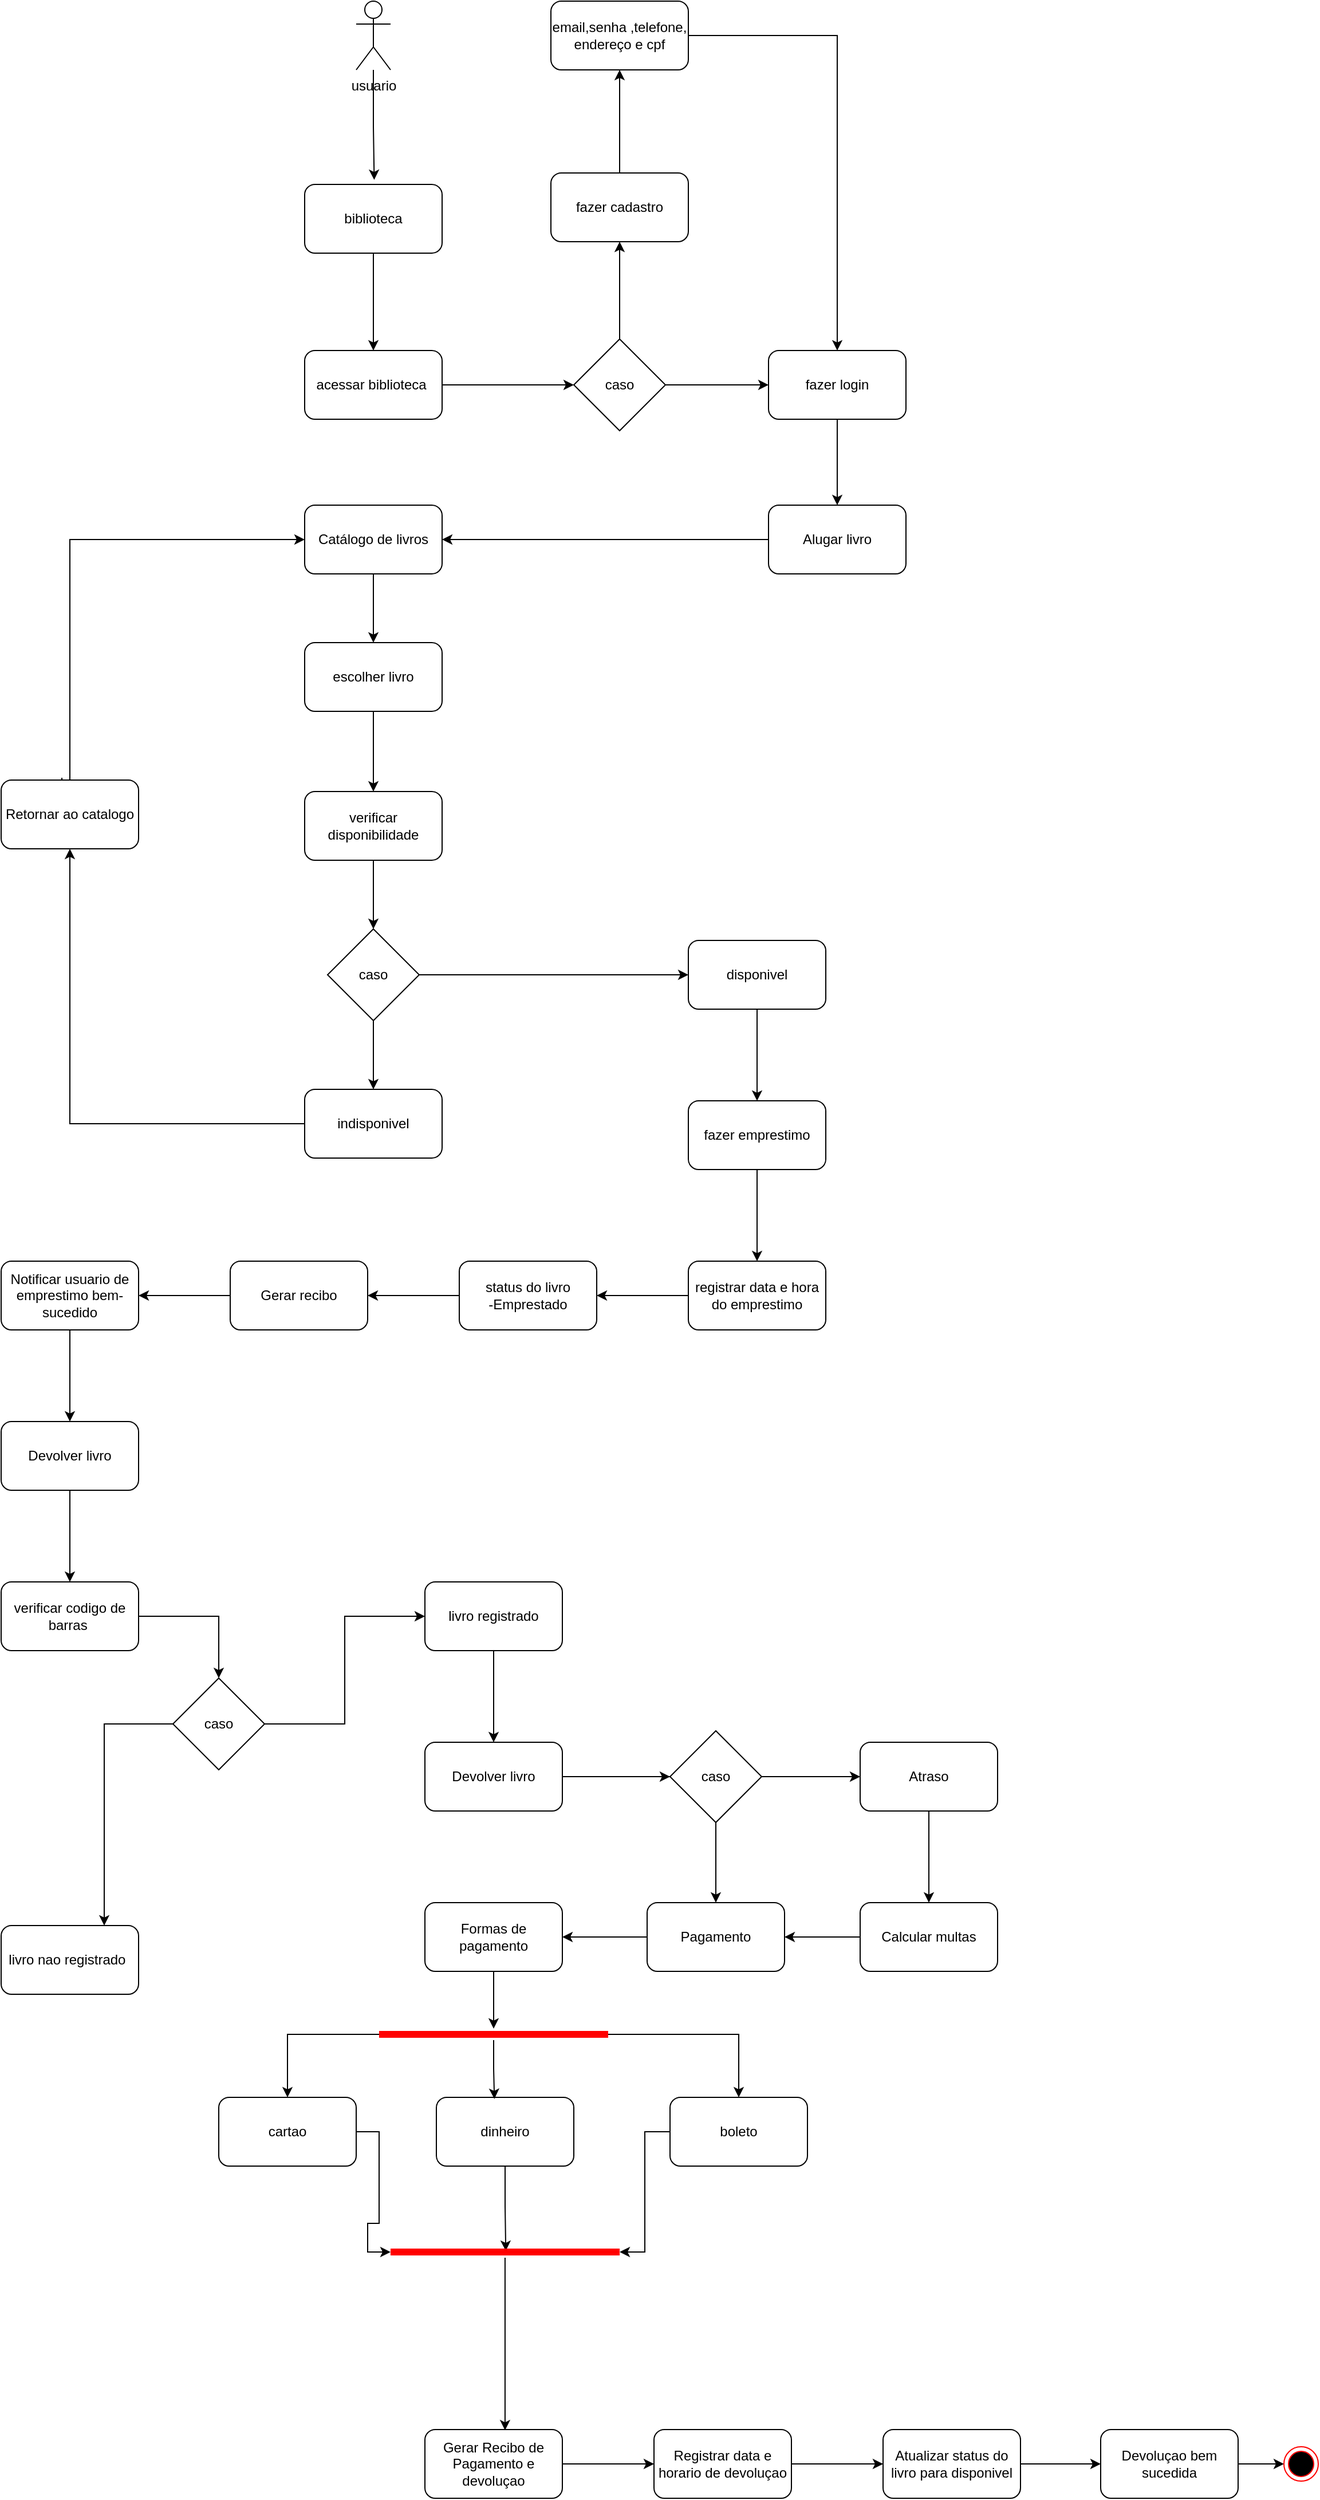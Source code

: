 <mxfile version="21.7.1" type="github">
  <diagram name="Página-1" id="x5l3PzwX7CA_4E-KJJXN">
    <mxGraphModel dx="2261" dy="751" grid="1" gridSize="10" guides="1" tooltips="1" connect="1" arrows="1" fold="1" page="1" pageScale="1" pageWidth="827" pageHeight="1169" math="0" shadow="0">
      <root>
        <mxCell id="0" />
        <mxCell id="1" parent="0" />
        <mxCell id="loXoJDMAcAeK_jXTxUno-3" style="edgeStyle=orthogonalEdgeStyle;rounded=0;orthogonalLoop=1;jettySize=auto;html=1;entryX=0.506;entryY=-0.066;entryDx=0;entryDy=0;entryPerimeter=0;" parent="1" source="loXoJDMAcAeK_jXTxUno-1" target="loXoJDMAcAeK_jXTxUno-2" edge="1">
          <mxGeometry relative="1" as="geometry" />
        </mxCell>
        <mxCell id="loXoJDMAcAeK_jXTxUno-1" value="usuario" style="shape=umlActor;verticalLabelPosition=bottom;verticalAlign=top;html=1;outlineConnect=0;" parent="1" vertex="1">
          <mxGeometry x="100" y="250" width="30" height="60" as="geometry" />
        </mxCell>
        <mxCell id="loXoJDMAcAeK_jXTxUno-5" style="edgeStyle=orthogonalEdgeStyle;rounded=0;orthogonalLoop=1;jettySize=auto;html=1;entryX=0.5;entryY=0;entryDx=0;entryDy=0;" parent="1" source="loXoJDMAcAeK_jXTxUno-2" target="loXoJDMAcAeK_jXTxUno-4" edge="1">
          <mxGeometry relative="1" as="geometry" />
        </mxCell>
        <mxCell id="loXoJDMAcAeK_jXTxUno-2" value="biblioteca" style="rounded=1;whiteSpace=wrap;html=1;" parent="1" vertex="1">
          <mxGeometry x="55" y="410" width="120" height="60" as="geometry" />
        </mxCell>
        <mxCell id="loXoJDMAcAeK_jXTxUno-7" style="edgeStyle=orthogonalEdgeStyle;rounded=0;orthogonalLoop=1;jettySize=auto;html=1;" parent="1" source="loXoJDMAcAeK_jXTxUno-4" target="loXoJDMAcAeK_jXTxUno-6" edge="1">
          <mxGeometry relative="1" as="geometry" />
        </mxCell>
        <mxCell id="loXoJDMAcAeK_jXTxUno-4" value="acessar biblioteca&amp;nbsp;" style="rounded=1;whiteSpace=wrap;html=1;" parent="1" vertex="1">
          <mxGeometry x="55" y="555" width="120" height="60" as="geometry" />
        </mxCell>
        <mxCell id="loXoJDMAcAeK_jXTxUno-11" style="edgeStyle=orthogonalEdgeStyle;rounded=0;orthogonalLoop=1;jettySize=auto;html=1;entryX=0.5;entryY=1;entryDx=0;entryDy=0;" parent="1" source="loXoJDMAcAeK_jXTxUno-6" target="loXoJDMAcAeK_jXTxUno-8" edge="1">
          <mxGeometry relative="1" as="geometry" />
        </mxCell>
        <mxCell id="loXoJDMAcAeK_jXTxUno-15" style="edgeStyle=orthogonalEdgeStyle;rounded=0;orthogonalLoop=1;jettySize=auto;html=1;entryX=0;entryY=0.5;entryDx=0;entryDy=0;" parent="1" source="loXoJDMAcAeK_jXTxUno-6" target="loXoJDMAcAeK_jXTxUno-9" edge="1">
          <mxGeometry relative="1" as="geometry" />
        </mxCell>
        <mxCell id="loXoJDMAcAeK_jXTxUno-6" value="caso" style="rhombus;whiteSpace=wrap;html=1;" parent="1" vertex="1">
          <mxGeometry x="290" y="545" width="80" height="80" as="geometry" />
        </mxCell>
        <mxCell id="loXoJDMAcAeK_jXTxUno-13" style="edgeStyle=orthogonalEdgeStyle;rounded=0;orthogonalLoop=1;jettySize=auto;html=1;" parent="1" source="loXoJDMAcAeK_jXTxUno-8" target="loXoJDMAcAeK_jXTxUno-12" edge="1">
          <mxGeometry relative="1" as="geometry" />
        </mxCell>
        <mxCell id="loXoJDMAcAeK_jXTxUno-8" value="fazer cadastro" style="rounded=1;whiteSpace=wrap;html=1;" parent="1" vertex="1">
          <mxGeometry x="270" y="400" width="120" height="60" as="geometry" />
        </mxCell>
        <mxCell id="loXoJDMAcAeK_jXTxUno-37" style="edgeStyle=orthogonalEdgeStyle;rounded=0;orthogonalLoop=1;jettySize=auto;html=1;entryX=0.5;entryY=0;entryDx=0;entryDy=0;" parent="1" source="loXoJDMAcAeK_jXTxUno-9" target="loXoJDMAcAeK_jXTxUno-18" edge="1">
          <mxGeometry relative="1" as="geometry" />
        </mxCell>
        <mxCell id="loXoJDMAcAeK_jXTxUno-9" value="fazer login" style="rounded=1;whiteSpace=wrap;html=1;" parent="1" vertex="1">
          <mxGeometry x="460" y="555" width="120" height="60" as="geometry" />
        </mxCell>
        <mxCell id="loXoJDMAcAeK_jXTxUno-16" style="edgeStyle=orthogonalEdgeStyle;rounded=0;orthogonalLoop=1;jettySize=auto;html=1;entryX=0.5;entryY=0;entryDx=0;entryDy=0;" parent="1" source="loXoJDMAcAeK_jXTxUno-12" target="loXoJDMAcAeK_jXTxUno-9" edge="1">
          <mxGeometry relative="1" as="geometry" />
        </mxCell>
        <mxCell id="loXoJDMAcAeK_jXTxUno-12" value="email,senha ,telefone, endereço e cpf" style="rounded=1;whiteSpace=wrap;html=1;" parent="1" vertex="1">
          <mxGeometry x="270" y="250" width="120" height="60" as="geometry" />
        </mxCell>
        <mxCell id="loXoJDMAcAeK_jXTxUno-55" style="edgeStyle=orthogonalEdgeStyle;rounded=0;orthogonalLoop=1;jettySize=auto;html=1;" parent="1" source="loXoJDMAcAeK_jXTxUno-18" target="loXoJDMAcAeK_jXTxUno-38" edge="1">
          <mxGeometry relative="1" as="geometry" />
        </mxCell>
        <mxCell id="loXoJDMAcAeK_jXTxUno-18" value="Alugar livro" style="rounded=1;whiteSpace=wrap;html=1;" parent="1" vertex="1">
          <mxGeometry x="460" y="690" width="120" height="60" as="geometry" />
        </mxCell>
        <mxCell id="loXoJDMAcAeK_jXTxUno-112" style="edgeStyle=orthogonalEdgeStyle;rounded=0;orthogonalLoop=1;jettySize=auto;html=1;entryX=0.5;entryY=0;entryDx=0;entryDy=0;" parent="1" source="loXoJDMAcAeK_jXTxUno-38" target="loXoJDMAcAeK_jXTxUno-40" edge="1">
          <mxGeometry relative="1" as="geometry" />
        </mxCell>
        <mxCell id="loXoJDMAcAeK_jXTxUno-38" value="Catálogo de livros" style="rounded=1;whiteSpace=wrap;html=1;" parent="1" vertex="1">
          <mxGeometry x="55" y="690" width="120" height="60" as="geometry" />
        </mxCell>
        <mxCell id="loXoJDMAcAeK_jXTxUno-45" style="edgeStyle=orthogonalEdgeStyle;rounded=0;orthogonalLoop=1;jettySize=auto;html=1;entryX=0.5;entryY=0;entryDx=0;entryDy=0;" parent="1" source="loXoJDMAcAeK_jXTxUno-40" target="loXoJDMAcAeK_jXTxUno-44" edge="1">
          <mxGeometry relative="1" as="geometry" />
        </mxCell>
        <mxCell id="loXoJDMAcAeK_jXTxUno-40" value="escolher livro" style="rounded=1;whiteSpace=wrap;html=1;" parent="1" vertex="1">
          <mxGeometry x="55" y="810" width="120" height="60" as="geometry" />
        </mxCell>
        <mxCell id="loXoJDMAcAeK_jXTxUno-44" value="verificar disponibilidade" style="rounded=1;whiteSpace=wrap;html=1;" parent="1" vertex="1">
          <mxGeometry x="55" y="940" width="120" height="60" as="geometry" />
        </mxCell>
        <mxCell id="loXoJDMAcAeK_jXTxUno-57" style="edgeStyle=orthogonalEdgeStyle;rounded=0;orthogonalLoop=1;jettySize=auto;html=1;" parent="1" source="loXoJDMAcAeK_jXTxUno-49" target="loXoJDMAcAeK_jXTxUno-56" edge="1">
          <mxGeometry relative="1" as="geometry" />
        </mxCell>
        <mxCell id="loXoJDMAcAeK_jXTxUno-49" value="indisponivel" style="rounded=1;whiteSpace=wrap;html=1;" parent="1" vertex="1">
          <mxGeometry x="55" y="1200" width="120" height="60" as="geometry" />
        </mxCell>
        <mxCell id="loXoJDMAcAeK_jXTxUno-64" value="" style="edgeStyle=orthogonalEdgeStyle;rounded=0;orthogonalLoop=1;jettySize=auto;html=1;" parent="1" source="loXoJDMAcAeK_jXTxUno-50" target="loXoJDMAcAeK_jXTxUno-63" edge="1">
          <mxGeometry relative="1" as="geometry" />
        </mxCell>
        <mxCell id="loXoJDMAcAeK_jXTxUno-50" value="disponivel" style="rounded=1;whiteSpace=wrap;html=1;" parent="1" vertex="1">
          <mxGeometry x="390" y="1070" width="120" height="60" as="geometry" />
        </mxCell>
        <mxCell id="loXoJDMAcAeK_jXTxUno-52" value="" style="edgeStyle=orthogonalEdgeStyle;rounded=0;orthogonalLoop=1;jettySize=auto;html=1;" parent="1" source="loXoJDMAcAeK_jXTxUno-44" target="loXoJDMAcAeK_jXTxUno-51" edge="1">
          <mxGeometry relative="1" as="geometry">
            <mxPoint x="115" y="1020" as="sourcePoint" />
            <mxPoint x="220" y="1100" as="targetPoint" />
            <Array as="points" />
          </mxGeometry>
        </mxCell>
        <mxCell id="loXoJDMAcAeK_jXTxUno-53" style="edgeStyle=orthogonalEdgeStyle;rounded=0;orthogonalLoop=1;jettySize=auto;html=1;entryX=0.5;entryY=0;entryDx=0;entryDy=0;" parent="1" source="loXoJDMAcAeK_jXTxUno-51" target="loXoJDMAcAeK_jXTxUno-49" edge="1">
          <mxGeometry relative="1" as="geometry" />
        </mxCell>
        <mxCell id="loXoJDMAcAeK_jXTxUno-114" style="edgeStyle=orthogonalEdgeStyle;rounded=0;orthogonalLoop=1;jettySize=auto;html=1;" parent="1" source="loXoJDMAcAeK_jXTxUno-51" target="loXoJDMAcAeK_jXTxUno-50" edge="1">
          <mxGeometry relative="1" as="geometry" />
        </mxCell>
        <mxCell id="loXoJDMAcAeK_jXTxUno-51" value="caso" style="rhombus;whiteSpace=wrap;html=1;" parent="1" vertex="1">
          <mxGeometry x="75" y="1060" width="80" height="80" as="geometry" />
        </mxCell>
        <mxCell id="loXoJDMAcAeK_jXTxUno-60" style="edgeStyle=orthogonalEdgeStyle;rounded=0;orthogonalLoop=1;jettySize=auto;html=1;entryX=0;entryY=0.5;entryDx=0;entryDy=0;exitX=0.442;exitY=-0.033;exitDx=0;exitDy=0;exitPerimeter=0;" parent="1" source="loXoJDMAcAeK_jXTxUno-56" target="loXoJDMAcAeK_jXTxUno-38" edge="1">
          <mxGeometry relative="1" as="geometry">
            <Array as="points">
              <mxPoint x="-150" y="938" />
              <mxPoint x="-150" y="720" />
            </Array>
          </mxGeometry>
        </mxCell>
        <mxCell id="loXoJDMAcAeK_jXTxUno-56" value="Retornar ao catalogo" style="rounded=1;whiteSpace=wrap;html=1;" parent="1" vertex="1">
          <mxGeometry x="-210" y="930" width="120" height="60" as="geometry" />
        </mxCell>
        <mxCell id="loXoJDMAcAeK_jXTxUno-66" value="" style="edgeStyle=orthogonalEdgeStyle;rounded=0;orthogonalLoop=1;jettySize=auto;html=1;" parent="1" source="loXoJDMAcAeK_jXTxUno-63" target="loXoJDMAcAeK_jXTxUno-65" edge="1">
          <mxGeometry relative="1" as="geometry" />
        </mxCell>
        <mxCell id="loXoJDMAcAeK_jXTxUno-63" value="fazer emprestimo" style="rounded=1;whiteSpace=wrap;html=1;" parent="1" vertex="1">
          <mxGeometry x="390" y="1210" width="120" height="60" as="geometry" />
        </mxCell>
        <mxCell id="loXoJDMAcAeK_jXTxUno-70" value="" style="edgeStyle=orthogonalEdgeStyle;rounded=0;orthogonalLoop=1;jettySize=auto;html=1;" parent="1" source="loXoJDMAcAeK_jXTxUno-65" target="loXoJDMAcAeK_jXTxUno-69" edge="1">
          <mxGeometry relative="1" as="geometry" />
        </mxCell>
        <mxCell id="loXoJDMAcAeK_jXTxUno-65" value="registrar data e hora do emprestimo" style="rounded=1;whiteSpace=wrap;html=1;" parent="1" vertex="1">
          <mxGeometry x="390" y="1350" width="120" height="60" as="geometry" />
        </mxCell>
        <mxCell id="loXoJDMAcAeK_jXTxUno-72" value="" style="edgeStyle=orthogonalEdgeStyle;rounded=0;orthogonalLoop=1;jettySize=auto;html=1;" parent="1" source="loXoJDMAcAeK_jXTxUno-69" target="loXoJDMAcAeK_jXTxUno-71" edge="1">
          <mxGeometry relative="1" as="geometry" />
        </mxCell>
        <mxCell id="loXoJDMAcAeK_jXTxUno-69" value="status do livro&lt;br&gt;-Emprestado" style="whiteSpace=wrap;html=1;rounded=1;" parent="1" vertex="1">
          <mxGeometry x="190" y="1350" width="120" height="60" as="geometry" />
        </mxCell>
        <mxCell id="loXoJDMAcAeK_jXTxUno-74" value="" style="edgeStyle=orthogonalEdgeStyle;rounded=0;orthogonalLoop=1;jettySize=auto;html=1;" parent="1" source="loXoJDMAcAeK_jXTxUno-71" target="loXoJDMAcAeK_jXTxUno-73" edge="1">
          <mxGeometry relative="1" as="geometry" />
        </mxCell>
        <mxCell id="loXoJDMAcAeK_jXTxUno-71" value="Gerar recibo" style="whiteSpace=wrap;html=1;rounded=1;" parent="1" vertex="1">
          <mxGeometry x="-10" y="1350" width="120" height="60" as="geometry" />
        </mxCell>
        <mxCell id="loXoJDMAcAeK_jXTxUno-76" value="" style="edgeStyle=orthogonalEdgeStyle;rounded=0;orthogonalLoop=1;jettySize=auto;html=1;" parent="1" source="loXoJDMAcAeK_jXTxUno-73" target="loXoJDMAcAeK_jXTxUno-75" edge="1">
          <mxGeometry relative="1" as="geometry" />
        </mxCell>
        <mxCell id="loXoJDMAcAeK_jXTxUno-73" value="Notificar usuario de emprestimo bem-sucedido" style="whiteSpace=wrap;html=1;rounded=1;" parent="1" vertex="1">
          <mxGeometry x="-210" y="1350" width="120" height="60" as="geometry" />
        </mxCell>
        <mxCell id="loXoJDMAcAeK_jXTxUno-78" value="" style="edgeStyle=orthogonalEdgeStyle;rounded=0;orthogonalLoop=1;jettySize=auto;html=1;" parent="1" source="loXoJDMAcAeK_jXTxUno-75" target="loXoJDMAcAeK_jXTxUno-77" edge="1">
          <mxGeometry relative="1" as="geometry" />
        </mxCell>
        <mxCell id="loXoJDMAcAeK_jXTxUno-75" value="Devolver livro" style="whiteSpace=wrap;html=1;rounded=1;" parent="1" vertex="1">
          <mxGeometry x="-210" y="1490" width="120" height="60" as="geometry" />
        </mxCell>
        <mxCell id="loXoJDMAcAeK_jXTxUno-115" style="edgeStyle=orthogonalEdgeStyle;rounded=0;orthogonalLoop=1;jettySize=auto;html=1;" parent="1" source="loXoJDMAcAeK_jXTxUno-77" target="loXoJDMAcAeK_jXTxUno-81" edge="1">
          <mxGeometry relative="1" as="geometry" />
        </mxCell>
        <mxCell id="loXoJDMAcAeK_jXTxUno-77" value="verificar codigo de barras&amp;nbsp;" style="whiteSpace=wrap;html=1;rounded=1;" parent="1" vertex="1">
          <mxGeometry x="-210" y="1630" width="120" height="60" as="geometry" />
        </mxCell>
        <mxCell id="loXoJDMAcAeK_jXTxUno-116" style="edgeStyle=orthogonalEdgeStyle;rounded=0;orthogonalLoop=1;jettySize=auto;html=1;exitX=1;exitY=0.5;exitDx=0;exitDy=0;entryX=0;entryY=0.5;entryDx=0;entryDy=0;" parent="1" source="loXoJDMAcAeK_jXTxUno-81" target="loXoJDMAcAeK_jXTxUno-82" edge="1">
          <mxGeometry relative="1" as="geometry" />
        </mxCell>
        <mxCell id="loXoJDMAcAeK_jXTxUno-117" style="edgeStyle=orthogonalEdgeStyle;rounded=0;orthogonalLoop=1;jettySize=auto;html=1;entryX=0.75;entryY=0;entryDx=0;entryDy=0;" parent="1" source="loXoJDMAcAeK_jXTxUno-81" target="loXoJDMAcAeK_jXTxUno-87" edge="1">
          <mxGeometry relative="1" as="geometry" />
        </mxCell>
        <mxCell id="loXoJDMAcAeK_jXTxUno-81" value="caso" style="rhombus;whiteSpace=wrap;html=1;" parent="1" vertex="1">
          <mxGeometry x="-60" y="1714" width="80" height="80" as="geometry" />
        </mxCell>
        <mxCell id="loXoJDMAcAeK_jXTxUno-90" value="" style="edgeStyle=orthogonalEdgeStyle;rounded=0;orthogonalLoop=1;jettySize=auto;html=1;" parent="1" source="loXoJDMAcAeK_jXTxUno-82" target="loXoJDMAcAeK_jXTxUno-89" edge="1">
          <mxGeometry relative="1" as="geometry" />
        </mxCell>
        <mxCell id="loXoJDMAcAeK_jXTxUno-82" value="livro registrado" style="rounded=1;whiteSpace=wrap;html=1;" parent="1" vertex="1">
          <mxGeometry x="160" y="1630" width="120" height="60" as="geometry" />
        </mxCell>
        <mxCell id="loXoJDMAcAeK_jXTxUno-87" value="livro nao registrado&lt;span style=&quot;white-space: pre;&quot;&gt;&#x9;&lt;/span&gt;" style="rounded=1;whiteSpace=wrap;html=1;" parent="1" vertex="1">
          <mxGeometry x="-210" y="1930" width="120" height="60" as="geometry" />
        </mxCell>
        <mxCell id="loXoJDMAcAeK_jXTxUno-100" style="edgeStyle=orthogonalEdgeStyle;rounded=0;orthogonalLoop=1;jettySize=auto;html=1;entryX=0.5;entryY=0;entryDx=0;entryDy=0;" parent="1" source="loXoJDMAcAeK_jXTxUno-89" target="loXoJDMAcAeK_jXTxUno-91" edge="1">
          <mxGeometry relative="1" as="geometry" />
        </mxCell>
        <mxCell id="loXoJDMAcAeK_jXTxUno-109" style="edgeStyle=orthogonalEdgeStyle;rounded=0;orthogonalLoop=1;jettySize=auto;html=1;" parent="1" source="loXoJDMAcAeK_jXTxUno-89" target="loXoJDMAcAeK_jXTxUno-95" edge="1">
          <mxGeometry relative="1" as="geometry" />
        </mxCell>
        <mxCell id="loXoJDMAcAeK_jXTxUno-89" value="Devolver livro" style="whiteSpace=wrap;html=1;rounded=1;" parent="1" vertex="1">
          <mxGeometry x="160" y="1770" width="120" height="60" as="geometry" />
        </mxCell>
        <mxCell id="loXoJDMAcAeK_jXTxUno-94" value="" style="edgeStyle=orthogonalEdgeStyle;rounded=0;orthogonalLoop=1;jettySize=auto;html=1;" parent="1" source="loXoJDMAcAeK_jXTxUno-91" target="loXoJDMAcAeK_jXTxUno-93" edge="1">
          <mxGeometry relative="1" as="geometry" />
        </mxCell>
        <mxCell id="loXoJDMAcAeK_jXTxUno-91" value="Pagamento" style="whiteSpace=wrap;html=1;rounded=1;" parent="1" vertex="1">
          <mxGeometry x="354" y="1910" width="120" height="60" as="geometry" />
        </mxCell>
        <mxCell id="loXoJDMAcAeK_jXTxUno-129" style="edgeStyle=orthogonalEdgeStyle;rounded=0;orthogonalLoop=1;jettySize=auto;html=1;" parent="1" source="loXoJDMAcAeK_jXTxUno-93" target="loXoJDMAcAeK_jXTxUno-123" edge="1">
          <mxGeometry relative="1" as="geometry" />
        </mxCell>
        <mxCell id="loXoJDMAcAeK_jXTxUno-93" value="Formas de pagamento" style="whiteSpace=wrap;html=1;rounded=1;" parent="1" vertex="1">
          <mxGeometry x="160" y="1910" width="120" height="60" as="geometry" />
        </mxCell>
        <mxCell id="loXoJDMAcAeK_jXTxUno-110" style="edgeStyle=orthogonalEdgeStyle;rounded=0;orthogonalLoop=1;jettySize=auto;html=1;exitX=1;exitY=0.5;exitDx=0;exitDy=0;" parent="1" source="loXoJDMAcAeK_jXTxUno-95" target="loXoJDMAcAeK_jXTxUno-96" edge="1">
          <mxGeometry relative="1" as="geometry" />
        </mxCell>
        <mxCell id="loXoJDMAcAeK_jXTxUno-95" value="caso" style="rhombus;whiteSpace=wrap;html=1;" parent="1" vertex="1">
          <mxGeometry x="374" y="1760" width="80" height="80" as="geometry" />
        </mxCell>
        <mxCell id="loXoJDMAcAeK_jXTxUno-98" value="" style="edgeStyle=orthogonalEdgeStyle;rounded=0;orthogonalLoop=1;jettySize=auto;html=1;" parent="1" source="loXoJDMAcAeK_jXTxUno-96" target="loXoJDMAcAeK_jXTxUno-97" edge="1">
          <mxGeometry relative="1" as="geometry" />
        </mxCell>
        <mxCell id="loXoJDMAcAeK_jXTxUno-96" value="Atraso" style="rounded=1;whiteSpace=wrap;html=1;" parent="1" vertex="1">
          <mxGeometry x="540" y="1770" width="120" height="60" as="geometry" />
        </mxCell>
        <mxCell id="loXoJDMAcAeK_jXTxUno-99" style="edgeStyle=orthogonalEdgeStyle;rounded=0;orthogonalLoop=1;jettySize=auto;html=1;entryX=1;entryY=0.5;entryDx=0;entryDy=0;" parent="1" source="loXoJDMAcAeK_jXTxUno-97" target="loXoJDMAcAeK_jXTxUno-91" edge="1">
          <mxGeometry relative="1" as="geometry" />
        </mxCell>
        <mxCell id="loXoJDMAcAeK_jXTxUno-97" value="Calcular multas" style="rounded=1;whiteSpace=wrap;html=1;" parent="1" vertex="1">
          <mxGeometry x="540" y="1910" width="120" height="60" as="geometry" />
        </mxCell>
        <mxCell id="loXoJDMAcAeK_jXTxUno-104" value="" style="edgeStyle=orthogonalEdgeStyle;rounded=0;orthogonalLoop=1;jettySize=auto;html=1;" parent="1" source="loXoJDMAcAeK_jXTxUno-101" target="loXoJDMAcAeK_jXTxUno-103" edge="1">
          <mxGeometry relative="1" as="geometry" />
        </mxCell>
        <mxCell id="loXoJDMAcAeK_jXTxUno-108" value="" style="edgeStyle=orthogonalEdgeStyle;rounded=0;orthogonalLoop=1;jettySize=auto;html=1;" parent="1" source="loXoJDMAcAeK_jXTxUno-101" target="loXoJDMAcAeK_jXTxUno-107" edge="1">
          <mxGeometry relative="1" as="geometry" />
        </mxCell>
        <mxCell id="loXoJDMAcAeK_jXTxUno-101" value="Gerar Recibo de Pagamento e devoluçao" style="whiteSpace=wrap;html=1;rounded=1;" parent="1" vertex="1">
          <mxGeometry x="160" y="2370" width="120" height="60" as="geometry" />
        </mxCell>
        <mxCell id="loXoJDMAcAeK_jXTxUno-106" value="" style="edgeStyle=orthogonalEdgeStyle;rounded=0;orthogonalLoop=1;jettySize=auto;html=1;" parent="1" source="loXoJDMAcAeK_jXTxUno-103" target="loXoJDMAcAeK_jXTxUno-105" edge="1">
          <mxGeometry relative="1" as="geometry" />
        </mxCell>
        <mxCell id="loXoJDMAcAeK_jXTxUno-103" value="Registrar data e horario de devoluçao" style="whiteSpace=wrap;html=1;rounded=1;" parent="1" vertex="1">
          <mxGeometry x="360" y="2370" width="120" height="60" as="geometry" />
        </mxCell>
        <mxCell id="loXoJDMAcAeK_jXTxUno-105" value="Atualizar status do livro para disponivel" style="whiteSpace=wrap;html=1;rounded=1;" parent="1" vertex="1">
          <mxGeometry x="560" y="2370" width="120" height="60" as="geometry" />
        </mxCell>
        <mxCell id="EOuBfW5uP-pjU0V1wRs9-2" value="" style="edgeStyle=orthogonalEdgeStyle;rounded=0;orthogonalLoop=1;jettySize=auto;html=1;" edge="1" parent="1" source="loXoJDMAcAeK_jXTxUno-107" target="EOuBfW5uP-pjU0V1wRs9-1">
          <mxGeometry relative="1" as="geometry" />
        </mxCell>
        <mxCell id="loXoJDMAcAeK_jXTxUno-107" value="Devoluçao bem sucedida" style="whiteSpace=wrap;html=1;rounded=1;" parent="1" vertex="1">
          <mxGeometry x="750" y="2370" width="120" height="60" as="geometry" />
        </mxCell>
        <mxCell id="loXoJDMAcAeK_jXTxUno-137" style="edgeStyle=orthogonalEdgeStyle;rounded=0;orthogonalLoop=1;jettySize=auto;html=1;entryX=0;entryY=0.5;entryDx=0;entryDy=0;entryPerimeter=0;" parent="1" source="loXoJDMAcAeK_jXTxUno-119" target="loXoJDMAcAeK_jXTxUno-132" edge="1">
          <mxGeometry relative="1" as="geometry">
            <Array as="points">
              <mxPoint x="120" y="2110" />
              <mxPoint x="120" y="2190" />
              <mxPoint x="110" y="2190" />
              <mxPoint x="110" y="2215" />
            </Array>
          </mxGeometry>
        </mxCell>
        <mxCell id="loXoJDMAcAeK_jXTxUno-119" value="cartao" style="rounded=1;whiteSpace=wrap;html=1;" parent="1" vertex="1">
          <mxGeometry x="-20" y="2080" width="120" height="60" as="geometry" />
        </mxCell>
        <mxCell id="loXoJDMAcAeK_jXTxUno-136" style="edgeStyle=orthogonalEdgeStyle;rounded=0;orthogonalLoop=1;jettySize=auto;html=1;entryX=0.503;entryY=0.4;entryDx=0;entryDy=0;entryPerimeter=0;" parent="1" source="loXoJDMAcAeK_jXTxUno-120" target="loXoJDMAcAeK_jXTxUno-132" edge="1">
          <mxGeometry relative="1" as="geometry" />
        </mxCell>
        <mxCell id="loXoJDMAcAeK_jXTxUno-120" value="dinheiro" style="rounded=1;whiteSpace=wrap;html=1;" parent="1" vertex="1">
          <mxGeometry x="170" y="2080" width="120" height="60" as="geometry" />
        </mxCell>
        <mxCell id="loXoJDMAcAeK_jXTxUno-135" style="edgeStyle=orthogonalEdgeStyle;rounded=0;orthogonalLoop=1;jettySize=auto;html=1;entryX=1;entryY=0.5;entryDx=0;entryDy=0;entryPerimeter=0;" parent="1" source="loXoJDMAcAeK_jXTxUno-121" target="loXoJDMAcAeK_jXTxUno-132" edge="1">
          <mxGeometry relative="1" as="geometry" />
        </mxCell>
        <mxCell id="loXoJDMAcAeK_jXTxUno-121" value="boleto" style="rounded=1;whiteSpace=wrap;html=1;" parent="1" vertex="1">
          <mxGeometry x="374" y="2080" width="120" height="60" as="geometry" />
        </mxCell>
        <mxCell id="loXoJDMAcAeK_jXTxUno-127" style="edgeStyle=orthogonalEdgeStyle;rounded=0;orthogonalLoop=1;jettySize=auto;html=1;entryX=0.5;entryY=0;entryDx=0;entryDy=0;" parent="1" source="loXoJDMAcAeK_jXTxUno-123" target="loXoJDMAcAeK_jXTxUno-119" edge="1">
          <mxGeometry relative="1" as="geometry" />
        </mxCell>
        <mxCell id="loXoJDMAcAeK_jXTxUno-130" style="edgeStyle=orthogonalEdgeStyle;rounded=0;orthogonalLoop=1;jettySize=auto;html=1;entryX=0.422;entryY=0.022;entryDx=0;entryDy=0;entryPerimeter=0;" parent="1" source="loXoJDMAcAeK_jXTxUno-123" target="loXoJDMAcAeK_jXTxUno-120" edge="1">
          <mxGeometry relative="1" as="geometry" />
        </mxCell>
        <mxCell id="loXoJDMAcAeK_jXTxUno-131" style="edgeStyle=orthogonalEdgeStyle;rounded=0;orthogonalLoop=1;jettySize=auto;html=1;" parent="1" source="loXoJDMAcAeK_jXTxUno-123" target="loXoJDMAcAeK_jXTxUno-121" edge="1">
          <mxGeometry relative="1" as="geometry" />
        </mxCell>
        <mxCell id="loXoJDMAcAeK_jXTxUno-123" value="" style="shape=line;html=1;strokeWidth=6;strokeColor=#ff0000;" parent="1" vertex="1">
          <mxGeometry x="120" y="2020" width="200" height="10" as="geometry" />
        </mxCell>
        <mxCell id="loXoJDMAcAeK_jXTxUno-138" style="edgeStyle=orthogonalEdgeStyle;rounded=0;orthogonalLoop=1;jettySize=auto;html=1;entryX=0.583;entryY=0.011;entryDx=0;entryDy=0;entryPerimeter=0;" parent="1" source="loXoJDMAcAeK_jXTxUno-132" target="loXoJDMAcAeK_jXTxUno-101" edge="1">
          <mxGeometry relative="1" as="geometry" />
        </mxCell>
        <mxCell id="loXoJDMAcAeK_jXTxUno-132" value="" style="shape=line;html=1;strokeWidth=6;strokeColor=#ff0000;" parent="1" vertex="1">
          <mxGeometry x="130" y="2210" width="200" height="10" as="geometry" />
        </mxCell>
        <mxCell id="EOuBfW5uP-pjU0V1wRs9-1" value="" style="ellipse;html=1;shape=endState;fillColor=#000000;strokeColor=#ff0000;" vertex="1" parent="1">
          <mxGeometry x="910" y="2385" width="30" height="30" as="geometry" />
        </mxCell>
      </root>
    </mxGraphModel>
  </diagram>
</mxfile>
